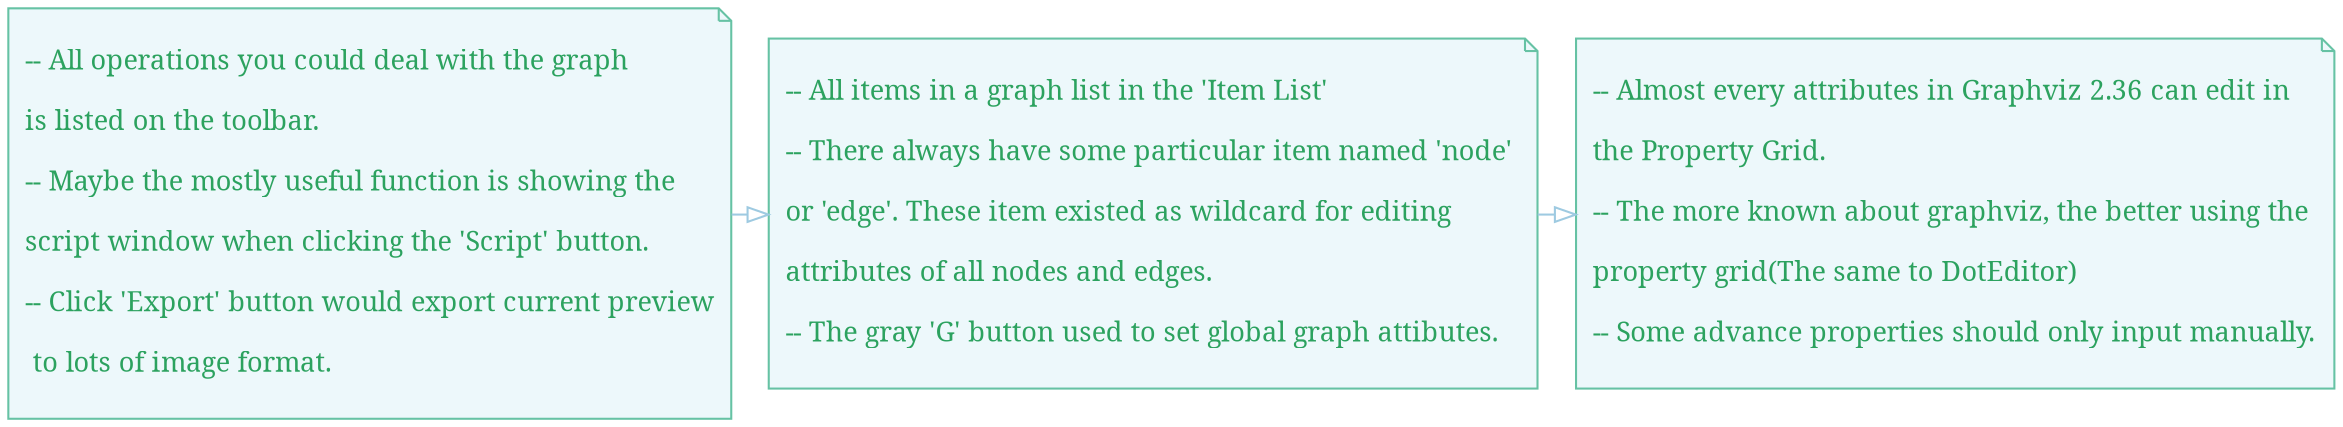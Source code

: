 digraph G {
splines=ortho;
edge [comment="Wildcard edge", fontcolor=3, fontname="sans-serif", arrowhead="onormal", colorscheme="blues3", color=2, fontsize=10];
node [fontname="serif", fontsize=13, fillcolor="1", colorscheme="blues4", color="2", fontcolor="4", style="filled"];
subgraph "hint" {
rank="min";
edge [comment="subgraph edge wildcard"];
node [comment="subgraph node wildcard", style="filled", colorscheme="bugn5", color="3", fontname="serif", shape="note", fillcolor="1", fontcolor="4"];
"hint_item_list" [label="
-- All items in a graph list in the 'Item List'\l
-- There always have some particular item named 'node' \l
or 'edge'. These item existed as wildcard for editing \l
attributes of all nodes and edges.\l
-- The gray 'G' button used to set global graph attibutes.\l
"];
"hint_toolbar" [label="
-- All operations you could deal with the graph \l
is listed on the toolbar.\l
-- Maybe the mostly useful function is showing the \l
script window when clicking the 'Script' button.\l
-- Click 'Export' button would export current preview\l
 to lots of image format.\l
"];
"hint_properties" [label="
-- Almost every attributes in Graphviz 2.36 can edit in \l
the Property Grid.\l
-- The more known about graphviz, the better using the \l
property grid(The same to DotEditor) \l
-- Some advance properties should only input manually.\l
"];
}

"hint_toolbar" -> "hint_item_list";
"hint_item_list" -> "hint_properties";
}
